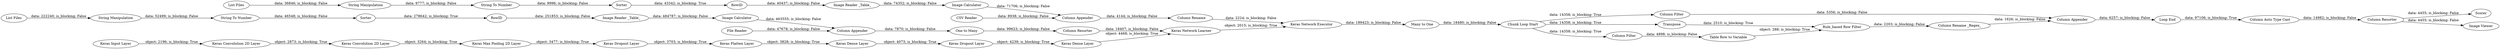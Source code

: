 digraph {
	"-6397945751522490043_196" [label="Keras Dropout Layer"]
	"-2586153120257657019_42" [label="Column Rename"]
	"-6397945751522490043_187" [label="Keras Max Pooling 2D Layer"]
	"-1510617213995708131_61" [label="Column Filter"]
	"-2586153120257657019_60" [label="Image Calculator"]
	"3951739154513051529_59" [label=RowID]
	"3951739154513051529_57" [label=Sorter]
	"-2586153120257657019_51" [label="List Files"]
	"-6397945751522490043_84" [label=Scorer]
	"-1510617213995708131_53" [label="Chunk Loop Start"]
	"-6397945751522490043_16" [label="Keras Network Learner"]
	"-7525910366097310670_58" [label="String To Number"]
	"-2586153120257657019_54" [label="Column Appender"]
	"-6397945751522490043_197" [label="Keras Convolution 2D Layer"]
	"-6397945751522490043_195" [label="Keras Dropout Layer"]
	"-7720142101983894193_60" [label="Image Calculator"]
	"-6397945751522490043_185" [label="Keras Input Layer"]
	"-2586153120257657019_53" [label="CSV Reader"]
	"-6397945751522490043_85" [label="Image Viewer"]
	"-7720142101983894193_54" [label="Column Appender"]
	"-7720142101983894193_63" [label="Column Resorter"]
	"-1510617213995708131_60" [label="Rule_based Row Filter"]
	"-1510617213995708131_20" [label="Many to One"]
	"-1510617213995708131_73" [label="Column Auto Type Cast"]
	"-1510617213995708131_65" [label="Column Resorter"]
	"-7720142101983894193_52" [label="Image Reader _Table_"]
	"-7720142101983894193_62" [label="File Reader"]
	"-7720142101983894193_51" [label="List Files"]
	"-1510617213995708131_57" [label=Transpose]
	"-7525910366097310670_57" [label=Sorter]
	"3951739154513051529_58" [label="String To Number"]
	"-1510617213995708131_62" [label="Column Appender"]
	"-1510617213995708131_63" [label="Loop End"]
	"-6397945751522490043_190" [label="Keras Flatten Layer"]
	"-1510617213995708131_56" [label="Column Filter"]
	"-6397945751522490043_210" [label="Keras Network Executor"]
	"-7525910366097310670_59" [label=RowID]
	"-2586153120257657019_52" [label="Image Reader _Table_"]
	"-7720142101983894193_61" [label="One to Many"]
	"-6397945751522490043_198" [label="Keras Convolution 2D Layer"]
	"-1510617213995708131_55" [label="Table Row to Variable"]
	"-7525910366097310670_56" [label="String Manipulation"]
	"-1510617213995708131_64" [label="Column Rename _Regex_"]
	"-6397945751522490043_199" [label="Keras Dense Layer"]
	"-6397945751522490043_200" [label="Keras Dense Layer"]
	"3951739154513051529_56" [label="String Manipulation"]
	"-1510617213995708131_53" -> "-1510617213995708131_57" [label="data: 14358; is_blocking: True"]
	"-7720142101983894193_61" -> "-7720142101983894193_63" [label="data: 99623; is_blocking: False"]
	"-6397945751522490043_187" -> "-6397945751522490043_195" [label="object: 3477; is_blocking: True"]
	"-6397945751522490043_195" -> "-6397945751522490043_190" [label="object: 3703; is_blocking: True"]
	"-7720142101983894193_54" -> "-7720142101983894193_61" [label="data: 7870; is_blocking: False"]
	"-7720142101983894193_62" -> "-7720142101983894193_54" [label="data: 47678; is_blocking: False"]
	"-1510617213995708131_61" -> "-1510617213995708131_62" [label="data: 5356; is_blocking: False"]
	"-2586153120257657019_42" -> "-6397945751522490043_210" [label="data: 2224; is_blocking: False"]
	"-1510617213995708131_57" -> "-1510617213995708131_60" [label="data: 2510; is_blocking: True"]
	"-6397945751522490043_197" -> "-6397945751522490043_198" [label="object: 2873; is_blocking: True"]
	"-7525910366097310670_59" -> "-7720142101983894193_52" [label="data: 251853; is_blocking: False"]
	"-6397945751522490043_190" -> "-6397945751522490043_199" [label="object: 3828; is_blocking: True"]
	"-1510617213995708131_56" -> "-1510617213995708131_55" [label="data: 4898; is_blocking: False"]
	"-6397945751522490043_198" -> "-6397945751522490043_187" [label="object: 3264; is_blocking: True"]
	"-7720142101983894193_51" -> "-7525910366097310670_56" [label="data: 222240; is_blocking: False"]
	"-7525910366097310670_58" -> "-7525910366097310670_57" [label="data: 46548; is_blocking: False"]
	"-6397945751522490043_185" -> "-6397945751522490043_197" [label="object: 2196; is_blocking: True"]
	"-6397945751522490043_199" -> "-6397945751522490043_196" [label="object: 4073; is_blocking: True"]
	"-6397945751522490043_210" -> "-1510617213995708131_20" [label="data: 189423; is_blocking: False"]
	"-1510617213995708131_53" -> "-1510617213995708131_56" [label="data: 14358; is_blocking: True"]
	"-7720142101983894193_60" -> "-7720142101983894193_54" [label="data: 463555; is_blocking: False"]
	"-6397945751522490043_200" -> "-6397945751522490043_16" [label="object: 4468; is_blocking: True"]
	"-1510617213995708131_73" -> "-1510617213995708131_65" [label="data: 14982; is_blocking: False"]
	"3951739154513051529_59" -> "-2586153120257657019_52" [label="data: 40437; is_blocking: False"]
	"-2586153120257657019_52" -> "-2586153120257657019_60" [label="data: 74352; is_blocking: False"]
	"-2586153120257657019_51" -> "3951739154513051529_56" [label="data: 36846; is_blocking: False"]
	"-7720142101983894193_52" -> "-7720142101983894193_60" [label="data: 484787; is_blocking: False"]
	"-2586153120257657019_60" -> "-2586153120257657019_54" [label="data: 71706; is_blocking: False"]
	"-2586153120257657019_53" -> "-2586153120257657019_54" [label="data: 8938; is_blocking: False"]
	"3951739154513051529_57" -> "3951739154513051529_59" [label="data: 43342; is_blocking: True"]
	"3951739154513051529_56" -> "3951739154513051529_58" [label="data: 9777; is_blocking: False"]
	"-1510617213995708131_60" -> "-1510617213995708131_64" [label="data: 2203; is_blocking: False"]
	"-1510617213995708131_20" -> "-1510617213995708131_53" [label="data: 18480; is_blocking: False"]
	"-7720142101983894193_63" -> "-6397945751522490043_16" [label="data: 18407; is_blocking: False"]
	"-1510617213995708131_65" -> "-6397945751522490043_85" [label="data: 4455; is_blocking: False"]
	"-1510617213995708131_65" -> "-6397945751522490043_84" [label="data: 4455; is_blocking: False"]
	"3951739154513051529_58" -> "3951739154513051529_57" [label="data: 9996; is_blocking: False"]
	"-6397945751522490043_16" -> "-6397945751522490043_210" [label="object: 2015; is_blocking: True"]
	"-2586153120257657019_54" -> "-2586153120257657019_42" [label="data: 4144; is_blocking: False"]
	"-7525910366097310670_57" -> "-7525910366097310670_59" [label="data: 278642; is_blocking: True"]
	"-6397945751522490043_196" -> "-6397945751522490043_200" [label="object: 4239; is_blocking: True"]
	"-1510617213995708131_55" -> "-1510617213995708131_60" [label="object: 288; is_blocking: True"]
	"-1510617213995708131_64" -> "-1510617213995708131_62" [label="data: 1626; is_blocking: False"]
	"-7525910366097310670_56" -> "-7525910366097310670_58" [label="data: 52499; is_blocking: False"]
	"-1510617213995708131_62" -> "-1510617213995708131_63" [label="data: 6257; is_blocking: False"]
	"-1510617213995708131_63" -> "-1510617213995708131_73" [label="data: 97106; is_blocking: True"]
	"-1510617213995708131_53" -> "-1510617213995708131_61" [label="data: 14358; is_blocking: True"]
	rankdir=LR
}
